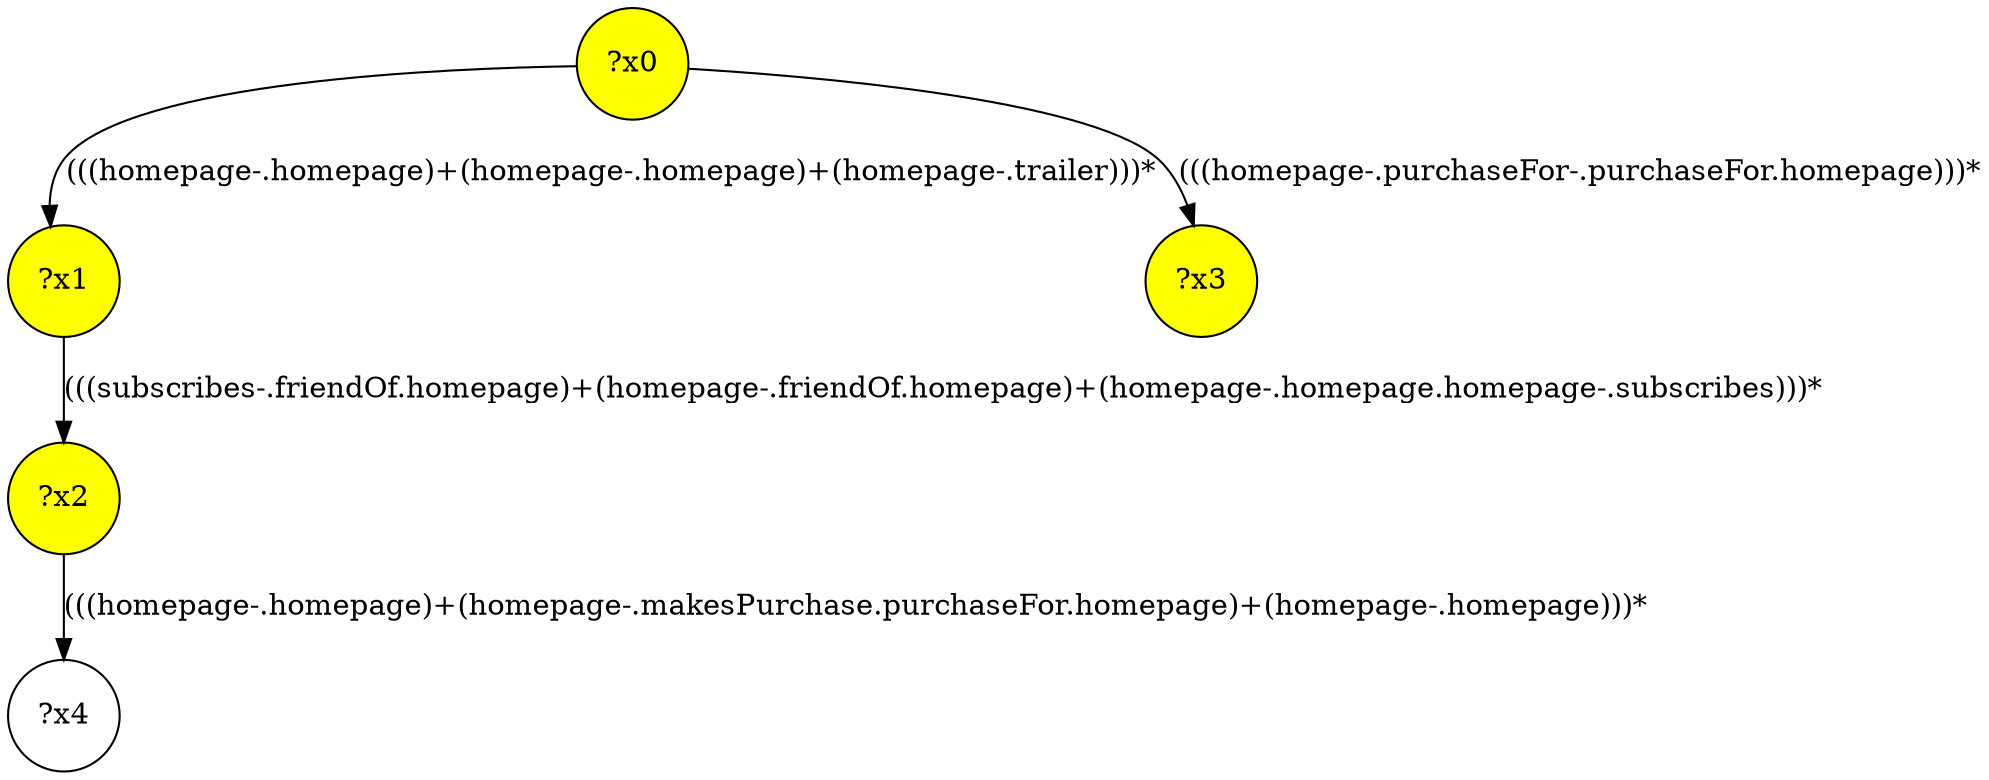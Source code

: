 digraph g {
	x1 [fillcolor="yellow", style="filled," shape=circle, label="?x1"];
	x2 [fillcolor="yellow", style="filled," shape=circle, label="?x2"];
	x0 [fillcolor="yellow", style="filled," shape=circle, label="?x0"];
	x3 [fillcolor="yellow", style="filled," shape=circle, label="?x3"];
	x0 -> x1 [label="(((homepage-.homepage)+(homepage-.homepage)+(homepage-.trailer)))*"];
	x1 -> x2 [label="(((subscribes-.friendOf.homepage)+(homepage-.friendOf.homepage)+(homepage-.homepage.homepage-.subscribes)))*"];
	x0 -> x3 [label="(((homepage-.purchaseFor-.purchaseFor.homepage)))*"];
	x4 [shape=circle, label="?x4"];
	x2 -> x4 [label="(((homepage-.homepage)+(homepage-.makesPurchase.purchaseFor.homepage)+(homepage-.homepage)))*"];
}
